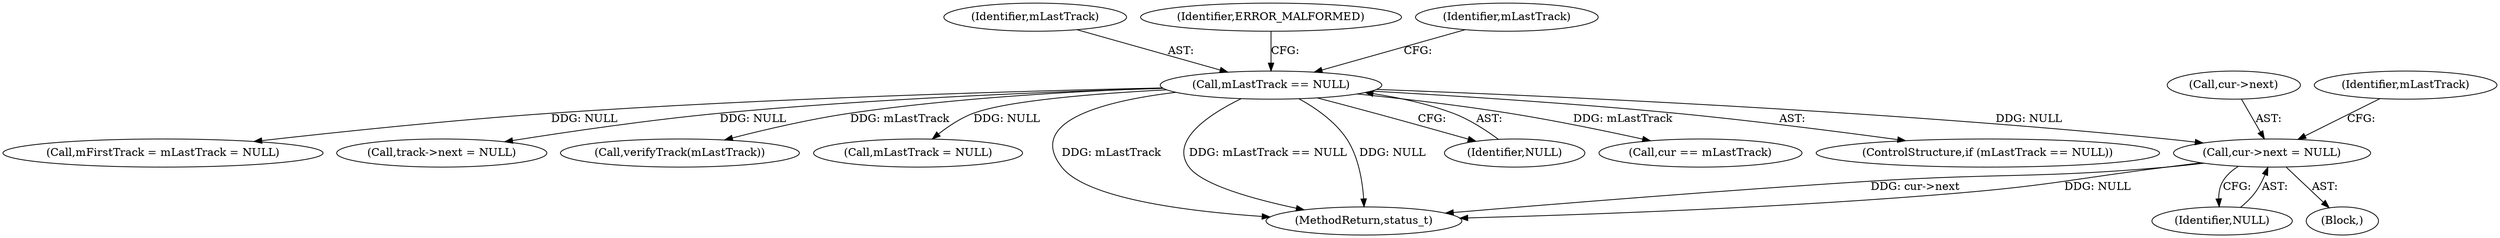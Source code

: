 digraph "0_Android_e7142a0703bc93f75e213e96ebc19000022afed9@pointer" {
"1000579" [label="(Call,cur->next = NULL)"];
"1000431" [label="(Call,mLastTrack == NULL)"];
"1000431" [label="(Call,mLastTrack == NULL)"];
"1000580" [label="(Call,cur->next)"];
"1000552" [label="(Call,cur == mLastTrack)"];
"1000432" [label="(Identifier,mLastTrack)"];
"1000430" [label="(ControlStructure,if (mLastTrack == NULL))"];
"1000583" [label="(Identifier,NULL)"];
"1000558" [label="(Call,mFirstTrack = mLastTrack = NULL)"];
"1000459" [label="(Call,track->next = NULL)"];
"1000594" [label="(Call,verifyTrack(mLastTrack))"];
"1000560" [label="(Call,mLastTrack = NULL)"];
"1000564" [label="(Block,)"];
"1003275" [label="(MethodReturn,status_t)"];
"1000433" [label="(Identifier,NULL)"];
"1000435" [label="(Identifier,ERROR_MALFORMED)"];
"1000438" [label="(Identifier,mLastTrack)"];
"1000585" [label="(Identifier,mLastTrack)"];
"1000579" [label="(Call,cur->next = NULL)"];
"1000579" -> "1000564"  [label="AST: "];
"1000579" -> "1000583"  [label="CFG: "];
"1000580" -> "1000579"  [label="AST: "];
"1000583" -> "1000579"  [label="AST: "];
"1000585" -> "1000579"  [label="CFG: "];
"1000579" -> "1003275"  [label="DDG: cur->next"];
"1000579" -> "1003275"  [label="DDG: NULL"];
"1000431" -> "1000579"  [label="DDG: NULL"];
"1000431" -> "1000430"  [label="AST: "];
"1000431" -> "1000433"  [label="CFG: "];
"1000432" -> "1000431"  [label="AST: "];
"1000433" -> "1000431"  [label="AST: "];
"1000435" -> "1000431"  [label="CFG: "];
"1000438" -> "1000431"  [label="CFG: "];
"1000431" -> "1003275"  [label="DDG: mLastTrack"];
"1000431" -> "1003275"  [label="DDG: mLastTrack == NULL"];
"1000431" -> "1003275"  [label="DDG: NULL"];
"1000431" -> "1000459"  [label="DDG: NULL"];
"1000431" -> "1000552"  [label="DDG: mLastTrack"];
"1000431" -> "1000558"  [label="DDG: NULL"];
"1000431" -> "1000560"  [label="DDG: NULL"];
"1000431" -> "1000594"  [label="DDG: mLastTrack"];
}
